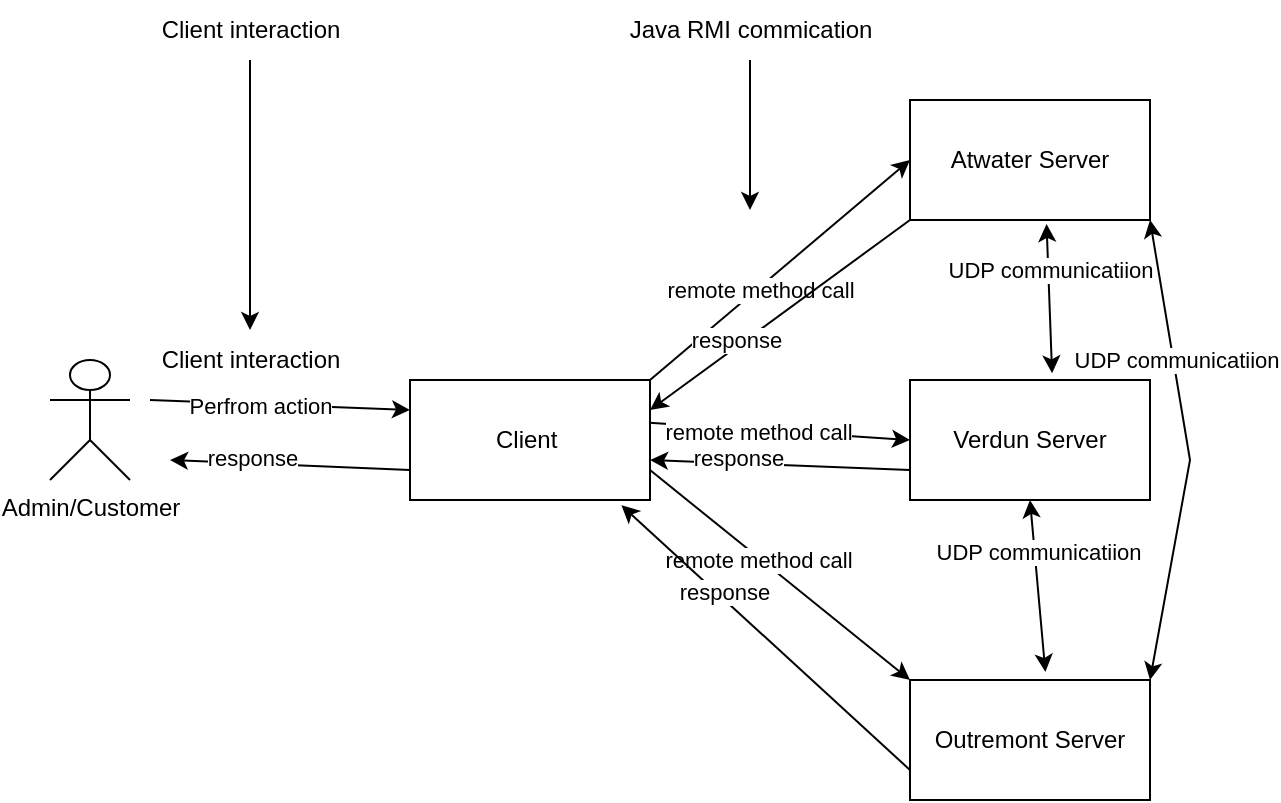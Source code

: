 <mxfile version="20.6.0" type="device"><diagram id="Er2bT7_277W-OjHIj1Rx" name="Page-1"><mxGraphModel dx="865" dy="533" grid="1" gridSize="10" guides="1" tooltips="1" connect="1" arrows="1" fold="1" page="1" pageScale="1" pageWidth="850" pageHeight="1100" math="0" shadow="0"><root><mxCell id="0"/><mxCell id="1" parent="0"/><mxCell id="KSlxHwj-ny1bWGa2XiG8-1" value="Client&amp;nbsp;" style="rounded=0;whiteSpace=wrap;html=1;" vertex="1" parent="1"><mxGeometry x="240" y="250" width="120" height="60" as="geometry"/></mxCell><mxCell id="KSlxHwj-ny1bWGa2XiG8-2" value="Admin/Customer" style="shape=umlActor;verticalLabelPosition=bottom;verticalAlign=top;html=1;outlineConnect=0;" vertex="1" parent="1"><mxGeometry x="60" y="240" width="40" height="60" as="geometry"/></mxCell><mxCell id="KSlxHwj-ny1bWGa2XiG8-3" value="Atwater Server" style="rounded=0;whiteSpace=wrap;html=1;" vertex="1" parent="1"><mxGeometry x="490" y="110" width="120" height="60" as="geometry"/></mxCell><mxCell id="KSlxHwj-ny1bWGa2XiG8-4" value="Verdun Server" style="rounded=0;whiteSpace=wrap;html=1;" vertex="1" parent="1"><mxGeometry x="490" y="250" width="120" height="60" as="geometry"/></mxCell><mxCell id="KSlxHwj-ny1bWGa2XiG8-5" value="Outremont Server" style="rounded=0;whiteSpace=wrap;html=1;" vertex="1" parent="1"><mxGeometry x="490" y="400" width="120" height="60" as="geometry"/></mxCell><mxCell id="KSlxHwj-ny1bWGa2XiG8-8" value="" style="endArrow=classic;html=1;rounded=0;entryX=0;entryY=0.25;entryDx=0;entryDy=0;" edge="1" parent="1" target="KSlxHwj-ny1bWGa2XiG8-1"><mxGeometry width="50" height="50" relative="1" as="geometry"><mxPoint x="110" y="260" as="sourcePoint"/><mxPoint x="260" y="340" as="targetPoint"/></mxGeometry></mxCell><mxCell id="KSlxHwj-ny1bWGa2XiG8-10" value="Perfrom action" style="edgeLabel;html=1;align=center;verticalAlign=middle;resizable=0;points=[];" vertex="1" connectable="0" parent="KSlxHwj-ny1bWGa2XiG8-8"><mxGeometry x="-0.163" y="-1" relative="1" as="geometry"><mxPoint as="offset"/></mxGeometry></mxCell><mxCell id="KSlxHwj-ny1bWGa2XiG8-9" value="" style="endArrow=classic;html=1;rounded=0;exitX=0;exitY=0.75;exitDx=0;exitDy=0;" edge="1" parent="1" source="KSlxHwj-ny1bWGa2XiG8-1"><mxGeometry width="50" height="50" relative="1" as="geometry"><mxPoint x="110" y="270" as="sourcePoint"/><mxPoint x="120" y="290" as="targetPoint"/></mxGeometry></mxCell><mxCell id="KSlxHwj-ny1bWGa2XiG8-11" value="response" style="edgeLabel;html=1;align=center;verticalAlign=middle;resizable=0;points=[];" vertex="1" connectable="0" parent="KSlxHwj-ny1bWGa2XiG8-9"><mxGeometry x="0.319" y="-3" relative="1" as="geometry"><mxPoint as="offset"/></mxGeometry></mxCell><mxCell id="KSlxHwj-ny1bWGa2XiG8-12" value="" style="endArrow=classic;html=1;rounded=0;entryX=0;entryY=0.5;entryDx=0;entryDy=0;exitX=1;exitY=0;exitDx=0;exitDy=0;" edge="1" parent="1" source="KSlxHwj-ny1bWGa2XiG8-1" target="KSlxHwj-ny1bWGa2XiG8-3"><mxGeometry width="50" height="50" relative="1" as="geometry"><mxPoint x="120" y="270" as="sourcePoint"/><mxPoint x="250" y="275" as="targetPoint"/></mxGeometry></mxCell><mxCell id="KSlxHwj-ny1bWGa2XiG8-13" value="remote method call" style="edgeLabel;html=1;align=center;verticalAlign=middle;resizable=0;points=[];" vertex="1" connectable="0" parent="KSlxHwj-ny1bWGa2XiG8-12"><mxGeometry x="-0.163" y="-1" relative="1" as="geometry"><mxPoint as="offset"/></mxGeometry></mxCell><mxCell id="KSlxHwj-ny1bWGa2XiG8-16" value="" style="endArrow=classic;html=1;rounded=0;entryX=0;entryY=0.5;entryDx=0;entryDy=0;exitX=0.997;exitY=0.356;exitDx=0;exitDy=0;exitPerimeter=0;" edge="1" parent="1" source="KSlxHwj-ny1bWGa2XiG8-1" target="KSlxHwj-ny1bWGa2XiG8-4"><mxGeometry width="50" height="50" relative="1" as="geometry"><mxPoint x="370" y="275" as="sourcePoint"/><mxPoint x="500" y="150" as="targetPoint"/></mxGeometry></mxCell><mxCell id="KSlxHwj-ny1bWGa2XiG8-17" value="remote method call" style="edgeLabel;html=1;align=center;verticalAlign=middle;resizable=0;points=[];" vertex="1" connectable="0" parent="KSlxHwj-ny1bWGa2XiG8-16"><mxGeometry x="-0.163" y="-1" relative="1" as="geometry"><mxPoint as="offset"/></mxGeometry></mxCell><mxCell id="KSlxHwj-ny1bWGa2XiG8-18" value="" style="endArrow=classic;html=1;rounded=0;entryX=0;entryY=0;entryDx=0;entryDy=0;exitX=1;exitY=0.75;exitDx=0;exitDy=0;" edge="1" parent="1" source="KSlxHwj-ny1bWGa2XiG8-1" target="KSlxHwj-ny1bWGa2XiG8-5"><mxGeometry width="50" height="50" relative="1" as="geometry"><mxPoint x="370" y="290" as="sourcePoint"/><mxPoint x="500" y="290" as="targetPoint"/></mxGeometry></mxCell><mxCell id="KSlxHwj-ny1bWGa2XiG8-19" value="remote method call" style="edgeLabel;html=1;align=center;verticalAlign=middle;resizable=0;points=[];" vertex="1" connectable="0" parent="KSlxHwj-ny1bWGa2XiG8-18"><mxGeometry x="-0.163" y="-1" relative="1" as="geometry"><mxPoint as="offset"/></mxGeometry></mxCell><mxCell id="KSlxHwj-ny1bWGa2XiG8-20" value="" style="endArrow=classic;html=1;rounded=0;exitX=0;exitY=1;exitDx=0;exitDy=0;entryX=1;entryY=0.25;entryDx=0;entryDy=0;" edge="1" parent="1" source="KSlxHwj-ny1bWGa2XiG8-3" target="KSlxHwj-ny1bWGa2XiG8-1"><mxGeometry width="50" height="50" relative="1" as="geometry"><mxPoint x="250" y="305" as="sourcePoint"/><mxPoint x="130" y="300" as="targetPoint"/></mxGeometry></mxCell><mxCell id="KSlxHwj-ny1bWGa2XiG8-21" value="response" style="edgeLabel;html=1;align=center;verticalAlign=middle;resizable=0;points=[];" vertex="1" connectable="0" parent="KSlxHwj-ny1bWGa2XiG8-20"><mxGeometry x="0.319" y="-3" relative="1" as="geometry"><mxPoint as="offset"/></mxGeometry></mxCell><mxCell id="KSlxHwj-ny1bWGa2XiG8-22" value="" style="endArrow=classic;html=1;rounded=0;exitX=0;exitY=0.75;exitDx=0;exitDy=0;" edge="1" parent="1" source="KSlxHwj-ny1bWGa2XiG8-4"><mxGeometry width="50" height="50" relative="1" as="geometry"><mxPoint x="260" y="315" as="sourcePoint"/><mxPoint x="360" y="290" as="targetPoint"/></mxGeometry></mxCell><mxCell id="KSlxHwj-ny1bWGa2XiG8-23" value="response" style="edgeLabel;html=1;align=center;verticalAlign=middle;resizable=0;points=[];" vertex="1" connectable="0" parent="KSlxHwj-ny1bWGa2XiG8-22"><mxGeometry x="0.319" y="-3" relative="1" as="geometry"><mxPoint as="offset"/></mxGeometry></mxCell><mxCell id="KSlxHwj-ny1bWGa2XiG8-24" value="" style="endArrow=classic;html=1;rounded=0;entryX=0.881;entryY=1.044;entryDx=0;entryDy=0;entryPerimeter=0;exitX=0;exitY=0.75;exitDx=0;exitDy=0;" edge="1" parent="1" source="KSlxHwj-ny1bWGa2XiG8-5" target="KSlxHwj-ny1bWGa2XiG8-1"><mxGeometry width="50" height="50" relative="1" as="geometry"><mxPoint x="480" y="440" as="sourcePoint"/><mxPoint x="350" y="320" as="targetPoint"/></mxGeometry></mxCell><mxCell id="KSlxHwj-ny1bWGa2XiG8-25" value="response" style="edgeLabel;html=1;align=center;verticalAlign=middle;resizable=0;points=[];" vertex="1" connectable="0" parent="KSlxHwj-ny1bWGa2XiG8-24"><mxGeometry x="0.319" y="-3" relative="1" as="geometry"><mxPoint as="offset"/></mxGeometry></mxCell><mxCell id="KSlxHwj-ny1bWGa2XiG8-28" value="" style="endArrow=classic;startArrow=classic;html=1;rounded=0;exitX=0.592;exitY=-0.056;exitDx=0;exitDy=0;exitPerimeter=0;entryX=0.569;entryY=1.033;entryDx=0;entryDy=0;entryPerimeter=0;" edge="1" parent="1" source="KSlxHwj-ny1bWGa2XiG8-4" target="KSlxHwj-ny1bWGa2XiG8-3"><mxGeometry width="50" height="50" relative="1" as="geometry"><mxPoint x="330" y="330" as="sourcePoint"/><mxPoint x="380" y="280" as="targetPoint"/></mxGeometry></mxCell><mxCell id="KSlxHwj-ny1bWGa2XiG8-29" value="UDP communicatiion" style="edgeLabel;html=1;align=center;verticalAlign=middle;resizable=0;points=[];" vertex="1" connectable="0" parent="KSlxHwj-ny1bWGa2XiG8-28"><mxGeometry x="0.396" y="-1" relative="1" as="geometry"><mxPoint as="offset"/></mxGeometry></mxCell><mxCell id="KSlxHwj-ny1bWGa2XiG8-30" value="" style="endArrow=classic;startArrow=classic;html=1;rounded=0;exitX=0.564;exitY=-0.067;exitDx=0;exitDy=0;exitPerimeter=0;entryX=0.5;entryY=1;entryDx=0;entryDy=0;" edge="1" parent="1" source="KSlxHwj-ny1bWGa2XiG8-5" target="KSlxHwj-ny1bWGa2XiG8-4"><mxGeometry width="50" height="50" relative="1" as="geometry"><mxPoint x="571.04" y="256.64" as="sourcePoint"/><mxPoint x="568.28" y="181.98" as="targetPoint"/></mxGeometry></mxCell><mxCell id="KSlxHwj-ny1bWGa2XiG8-31" value="UDP communicatiion" style="edgeLabel;html=1;align=center;verticalAlign=middle;resizable=0;points=[];" vertex="1" connectable="0" parent="KSlxHwj-ny1bWGa2XiG8-30"><mxGeometry x="0.396" y="-1" relative="1" as="geometry"><mxPoint as="offset"/></mxGeometry></mxCell><mxCell id="KSlxHwj-ny1bWGa2XiG8-32" value="" style="endArrow=classic;startArrow=classic;html=1;rounded=0;exitX=1;exitY=0;exitDx=0;exitDy=0;entryX=1;entryY=1;entryDx=0;entryDy=0;" edge="1" parent="1" source="KSlxHwj-ny1bWGa2XiG8-5" target="KSlxHwj-ny1bWGa2XiG8-3"><mxGeometry width="50" height="50" relative="1" as="geometry"><mxPoint x="571.04" y="256.64" as="sourcePoint"/><mxPoint x="568.28" y="181.98" as="targetPoint"/><Array as="points"><mxPoint x="630" y="290"/></Array></mxGeometry></mxCell><mxCell id="KSlxHwj-ny1bWGa2XiG8-33" value="UDP communicatiion" style="edgeLabel;html=1;align=center;verticalAlign=middle;resizable=0;points=[];" vertex="1" connectable="0" parent="KSlxHwj-ny1bWGa2XiG8-32"><mxGeometry x="0.396" y="-1" relative="1" as="geometry"><mxPoint as="offset"/></mxGeometry></mxCell><mxCell id="KSlxHwj-ny1bWGa2XiG8-39" style="edgeStyle=orthogonalEdgeStyle;rounded=0;orthogonalLoop=1;jettySize=auto;html=1;" edge="1" parent="1" source="KSlxHwj-ny1bWGa2XiG8-34"><mxGeometry relative="1" as="geometry"><mxPoint x="410" y="165" as="targetPoint"/></mxGeometry></mxCell><mxCell id="KSlxHwj-ny1bWGa2XiG8-34" value="Java RMI commication" style="text;html=1;align=center;verticalAlign=middle;resizable=0;points=[];autosize=1;strokeColor=none;fillColor=none;" vertex="1" parent="1"><mxGeometry x="340" y="60" width="140" height="30" as="geometry"/></mxCell><mxCell id="KSlxHwj-ny1bWGa2XiG8-37" style="edgeStyle=orthogonalEdgeStyle;rounded=0;orthogonalLoop=1;jettySize=auto;html=1;" edge="1" parent="1" source="KSlxHwj-ny1bWGa2XiG8-35" target="KSlxHwj-ny1bWGa2XiG8-36"><mxGeometry relative="1" as="geometry"/></mxCell><mxCell id="KSlxHwj-ny1bWGa2XiG8-35" value="Client interaction" style="text;html=1;align=center;verticalAlign=middle;resizable=0;points=[];autosize=1;strokeColor=none;fillColor=none;" vertex="1" parent="1"><mxGeometry x="105" y="60" width="110" height="30" as="geometry"/></mxCell><mxCell id="KSlxHwj-ny1bWGa2XiG8-36" value="Client interaction" style="text;html=1;align=center;verticalAlign=middle;resizable=0;points=[];autosize=1;strokeColor=none;fillColor=none;" vertex="1" parent="1"><mxGeometry x="105" y="225" width="110" height="30" as="geometry"/></mxCell></root></mxGraphModel></diagram></mxfile>